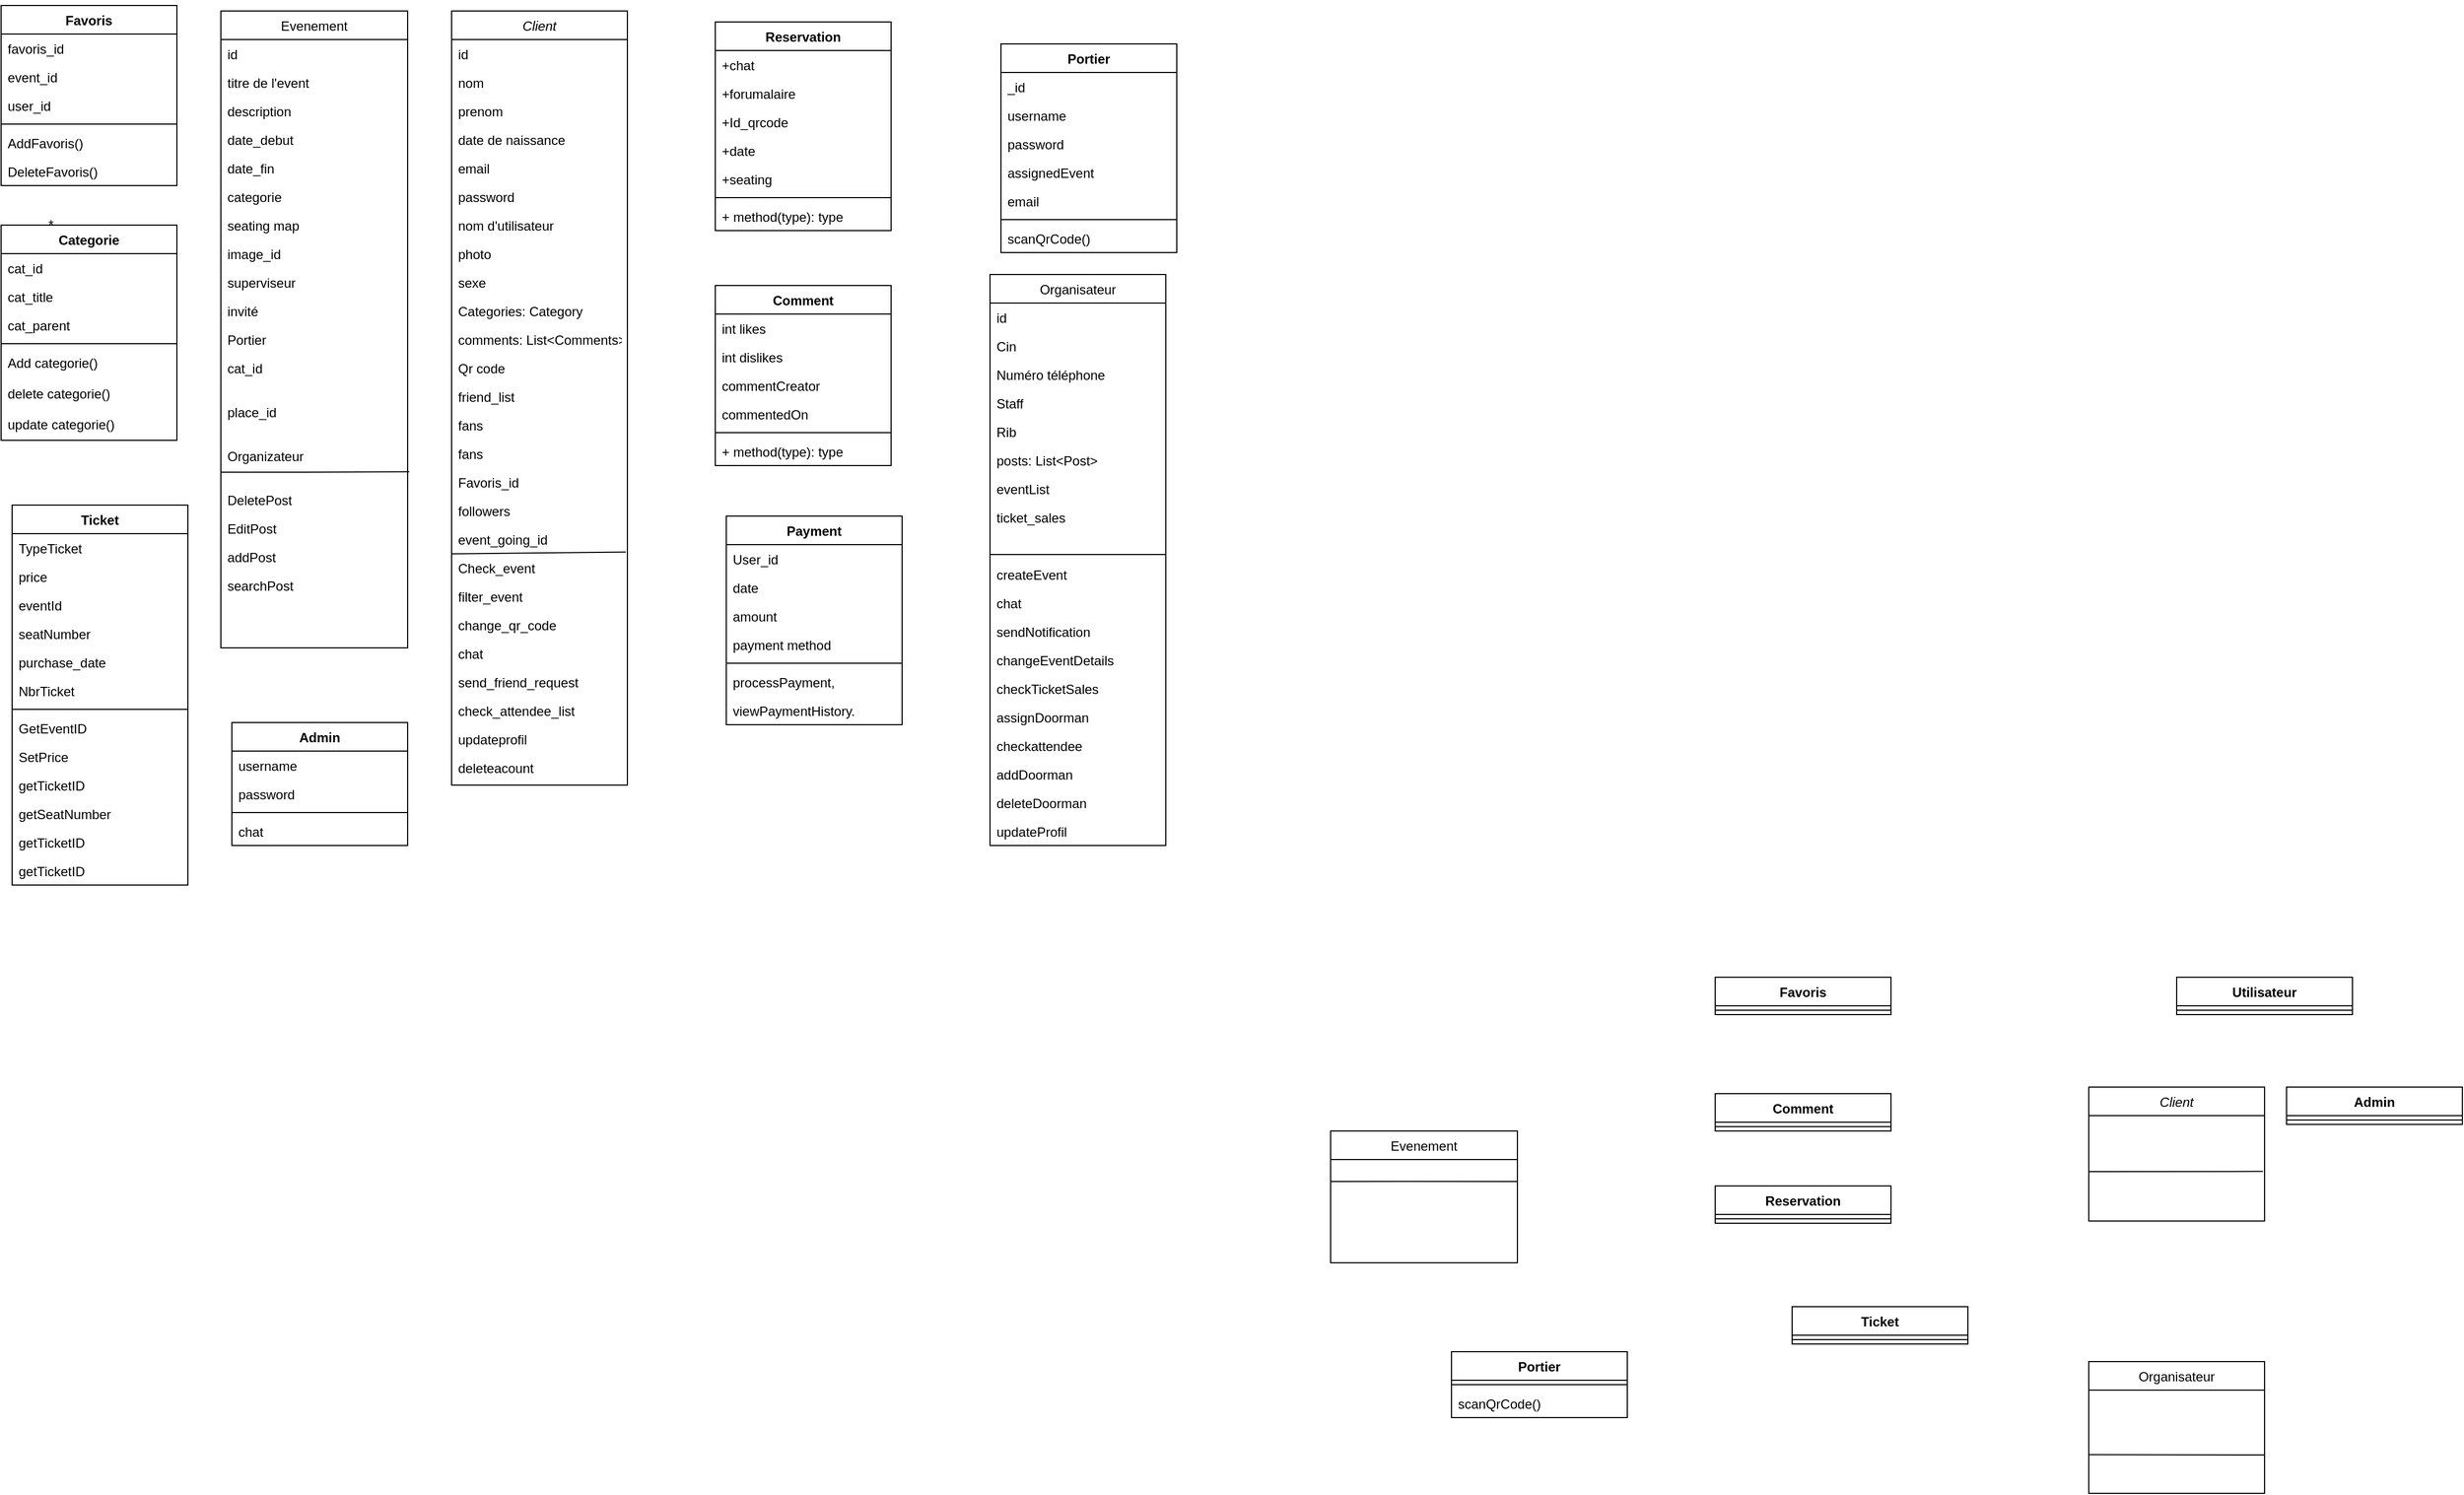 <mxfile version="20.8.16" type="github">
  <diagram id="C5RBs43oDa-KdzZeNtuy" name="Page-1">
    <mxGraphModel dx="1934" dy="409" grid="1" gridSize="10" guides="1" tooltips="1" connect="1" arrows="1" fold="1" page="1" pageScale="1" pageWidth="1169" pageHeight="827" math="0" shadow="0">
      <root>
        <mxCell id="WIyWlLk6GJQsqaUBKTNV-0" />
        <mxCell id="WIyWlLk6GJQsqaUBKTNV-1" parent="WIyWlLk6GJQsqaUBKTNV-0" />
        <mxCell id="lZmtQ1H5wP_6aCsop2Vp-0" value="*" style="text;html=1;align=center;verticalAlign=middle;resizable=0;points=[];autosize=1;strokeColor=none;fillColor=none;" vertex="1" parent="WIyWlLk6GJQsqaUBKTNV-1">
          <mxGeometry x="-1130" y="10" width="30" height="30" as="geometry" />
        </mxCell>
        <mxCell id="lZmtQ1H5wP_6aCsop2Vp-1" value="Favoris" style="swimlane;fontStyle=1;align=center;verticalAlign=top;childLayout=stackLayout;horizontal=1;startSize=26;horizontalStack=0;resizeParent=1;resizeParentMax=0;resizeLast=0;collapsible=1;marginBottom=0;" vertex="1" parent="WIyWlLk6GJQsqaUBKTNV-1">
          <mxGeometry x="-1140" y="15" width="160" height="164" as="geometry" />
        </mxCell>
        <mxCell id="lZmtQ1H5wP_6aCsop2Vp-2" value="favoris_id" style="text;strokeColor=none;fillColor=none;align=left;verticalAlign=top;spacingLeft=4;spacingRight=4;overflow=hidden;rotatable=0;points=[[0,0.5],[1,0.5]];portConstraint=eastwest;" vertex="1" parent="lZmtQ1H5wP_6aCsop2Vp-1">
          <mxGeometry y="26" width="160" height="26" as="geometry" />
        </mxCell>
        <mxCell id="lZmtQ1H5wP_6aCsop2Vp-3" value="event_id" style="text;strokeColor=none;fillColor=none;align=left;verticalAlign=top;spacingLeft=4;spacingRight=4;overflow=hidden;rotatable=0;points=[[0,0.5],[1,0.5]];portConstraint=eastwest;" vertex="1" parent="lZmtQ1H5wP_6aCsop2Vp-1">
          <mxGeometry y="52" width="160" height="26" as="geometry" />
        </mxCell>
        <mxCell id="lZmtQ1H5wP_6aCsop2Vp-4" value="user_id" style="text;strokeColor=none;fillColor=none;align=left;verticalAlign=top;spacingLeft=4;spacingRight=4;overflow=hidden;rotatable=0;points=[[0,0.5],[1,0.5]];portConstraint=eastwest;" vertex="1" parent="lZmtQ1H5wP_6aCsop2Vp-1">
          <mxGeometry y="78" width="160" height="26" as="geometry" />
        </mxCell>
        <mxCell id="lZmtQ1H5wP_6aCsop2Vp-5" value="" style="line;strokeWidth=1;fillColor=none;align=left;verticalAlign=middle;spacingTop=-1;spacingLeft=3;spacingRight=3;rotatable=0;labelPosition=right;points=[];portConstraint=eastwest;strokeColor=inherit;" vertex="1" parent="lZmtQ1H5wP_6aCsop2Vp-1">
          <mxGeometry y="104" width="160" height="8" as="geometry" />
        </mxCell>
        <mxCell id="lZmtQ1H5wP_6aCsop2Vp-6" value="AddFavoris()" style="text;strokeColor=none;fillColor=none;align=left;verticalAlign=top;spacingLeft=4;spacingRight=4;overflow=hidden;rotatable=0;points=[[0,0.5],[1,0.5]];portConstraint=eastwest;" vertex="1" parent="lZmtQ1H5wP_6aCsop2Vp-1">
          <mxGeometry y="112" width="160" height="26" as="geometry" />
        </mxCell>
        <mxCell id="lZmtQ1H5wP_6aCsop2Vp-7" value="DeleteFavoris()" style="text;strokeColor=none;fillColor=none;align=left;verticalAlign=top;spacingLeft=4;spacingRight=4;overflow=hidden;rotatable=0;points=[[0,0.5],[1,0.5]];portConstraint=eastwest;" vertex="1" parent="lZmtQ1H5wP_6aCsop2Vp-1">
          <mxGeometry y="138" width="160" height="26" as="geometry" />
        </mxCell>
        <mxCell id="lZmtQ1H5wP_6aCsop2Vp-8" value="*" style="text;html=1;align=center;verticalAlign=middle;resizable=0;points=[];autosize=1;strokeColor=none;fillColor=none;" vertex="1" parent="WIyWlLk6GJQsqaUBKTNV-1">
          <mxGeometry x="-1110" y="200" width="30" height="30" as="geometry" />
        </mxCell>
        <mxCell id="lZmtQ1H5wP_6aCsop2Vp-9" value="Categorie" style="swimlane;fontStyle=1;align=center;verticalAlign=top;childLayout=stackLayout;horizontal=1;startSize=26;horizontalStack=0;resizeParent=1;resizeParentMax=0;resizeLast=0;collapsible=1;marginBottom=0;" vertex="1" parent="WIyWlLk6GJQsqaUBKTNV-1">
          <mxGeometry x="-1140" y="215" width="160" height="196" as="geometry" />
        </mxCell>
        <mxCell id="lZmtQ1H5wP_6aCsop2Vp-10" value="cat_id" style="text;strokeColor=none;fillColor=none;align=left;verticalAlign=top;spacingLeft=4;spacingRight=4;overflow=hidden;rotatable=0;points=[[0,0.5],[1,0.5]];portConstraint=eastwest;" vertex="1" parent="lZmtQ1H5wP_6aCsop2Vp-9">
          <mxGeometry y="26" width="160" height="26" as="geometry" />
        </mxCell>
        <mxCell id="lZmtQ1H5wP_6aCsop2Vp-11" value="cat_title" style="text;strokeColor=none;fillColor=none;align=left;verticalAlign=top;spacingLeft=4;spacingRight=4;overflow=hidden;rotatable=0;points=[[0,0.5],[1,0.5]];portConstraint=eastwest;" vertex="1" parent="lZmtQ1H5wP_6aCsop2Vp-9">
          <mxGeometry y="52" width="160" height="26" as="geometry" />
        </mxCell>
        <mxCell id="lZmtQ1H5wP_6aCsop2Vp-12" value="cat_parent&#xa;" style="text;strokeColor=none;fillColor=none;align=left;verticalAlign=top;spacingLeft=4;spacingRight=4;overflow=hidden;rotatable=0;points=[[0,0.5],[1,0.5]];portConstraint=eastwest;" vertex="1" parent="lZmtQ1H5wP_6aCsop2Vp-9">
          <mxGeometry y="78" width="160" height="26" as="geometry" />
        </mxCell>
        <mxCell id="lZmtQ1H5wP_6aCsop2Vp-13" value="" style="line;strokeWidth=1;fillColor=none;align=left;verticalAlign=middle;spacingTop=-1;spacingLeft=3;spacingRight=3;rotatable=0;labelPosition=right;points=[];portConstraint=eastwest;strokeColor=inherit;" vertex="1" parent="lZmtQ1H5wP_6aCsop2Vp-9">
          <mxGeometry y="104" width="160" height="8" as="geometry" />
        </mxCell>
        <mxCell id="lZmtQ1H5wP_6aCsop2Vp-14" value="Add categorie()" style="text;strokeColor=none;fillColor=none;align=left;verticalAlign=top;spacingLeft=4;spacingRight=4;overflow=hidden;rotatable=0;points=[[0,0.5],[1,0.5]];portConstraint=eastwest;" vertex="1" parent="lZmtQ1H5wP_6aCsop2Vp-9">
          <mxGeometry y="112" width="160" height="28" as="geometry" />
        </mxCell>
        <mxCell id="lZmtQ1H5wP_6aCsop2Vp-15" value="delete categorie()" style="text;strokeColor=none;fillColor=none;align=left;verticalAlign=top;spacingLeft=4;spacingRight=4;overflow=hidden;rotatable=0;points=[[0,0.5],[1,0.5]];portConstraint=eastwest;" vertex="1" parent="lZmtQ1H5wP_6aCsop2Vp-9">
          <mxGeometry y="140" width="160" height="28" as="geometry" />
        </mxCell>
        <mxCell id="lZmtQ1H5wP_6aCsop2Vp-16" value="update categorie()" style="text;strokeColor=none;fillColor=none;align=left;verticalAlign=top;spacingLeft=4;spacingRight=4;overflow=hidden;rotatable=0;points=[[0,0.5],[1,0.5]];portConstraint=eastwest;" vertex="1" parent="lZmtQ1H5wP_6aCsop2Vp-9">
          <mxGeometry y="168" width="160" height="28" as="geometry" />
        </mxCell>
        <mxCell id="lZmtQ1H5wP_6aCsop2Vp-17" value="Evenement" style="swimlane;fontStyle=0;align=center;verticalAlign=top;childLayout=stackLayout;horizontal=1;startSize=26;horizontalStack=0;resizeParent=1;resizeLast=0;collapsible=1;marginBottom=0;rounded=0;shadow=0;strokeWidth=1;" vertex="1" parent="WIyWlLk6GJQsqaUBKTNV-1">
          <mxGeometry x="-940" y="20" width="170" height="580" as="geometry">
            <mxRectangle x="550" y="140" width="160" height="26" as="alternateBounds" />
          </mxGeometry>
        </mxCell>
        <mxCell id="lZmtQ1H5wP_6aCsop2Vp-18" value="id" style="text;align=left;verticalAlign=top;spacingLeft=4;spacingRight=4;overflow=hidden;rotatable=0;points=[[0,0.5],[1,0.5]];portConstraint=eastwest;" vertex="1" parent="lZmtQ1H5wP_6aCsop2Vp-17">
          <mxGeometry y="26" width="170" height="26" as="geometry" />
        </mxCell>
        <mxCell id="lZmtQ1H5wP_6aCsop2Vp-19" value="titre de l&#39;event" style="text;align=left;verticalAlign=top;spacingLeft=4;spacingRight=4;overflow=hidden;rotatable=0;points=[[0,0.5],[1,0.5]];portConstraint=eastwest;rounded=0;shadow=0;html=0;" vertex="1" parent="lZmtQ1H5wP_6aCsop2Vp-17">
          <mxGeometry y="52" width="170" height="26" as="geometry" />
        </mxCell>
        <mxCell id="lZmtQ1H5wP_6aCsop2Vp-20" value="description" style="text;align=left;verticalAlign=top;spacingLeft=4;spacingRight=4;overflow=hidden;rotatable=0;points=[[0,0.5],[1,0.5]];portConstraint=eastwest;rounded=0;shadow=0;html=0;" vertex="1" parent="lZmtQ1H5wP_6aCsop2Vp-17">
          <mxGeometry y="78" width="170" height="26" as="geometry" />
        </mxCell>
        <mxCell id="lZmtQ1H5wP_6aCsop2Vp-21" value="date_debut" style="text;align=left;verticalAlign=top;spacingLeft=4;spacingRight=4;overflow=hidden;rotatable=0;points=[[0,0.5],[1,0.5]];portConstraint=eastwest;rounded=0;shadow=0;html=0;" vertex="1" parent="lZmtQ1H5wP_6aCsop2Vp-17">
          <mxGeometry y="104" width="170" height="26" as="geometry" />
        </mxCell>
        <mxCell id="lZmtQ1H5wP_6aCsop2Vp-22" value="date_fin" style="text;align=left;verticalAlign=top;spacingLeft=4;spacingRight=4;overflow=hidden;rotatable=0;points=[[0,0.5],[1,0.5]];portConstraint=eastwest;rounded=0;shadow=0;html=0;" vertex="1" parent="lZmtQ1H5wP_6aCsop2Vp-17">
          <mxGeometry y="130" width="170" height="26" as="geometry" />
        </mxCell>
        <mxCell id="lZmtQ1H5wP_6aCsop2Vp-23" value="categorie" style="text;align=left;verticalAlign=top;spacingLeft=4;spacingRight=4;overflow=hidden;rotatable=0;points=[[0,0.5],[1,0.5]];portConstraint=eastwest;" vertex="1" parent="lZmtQ1H5wP_6aCsop2Vp-17">
          <mxGeometry y="156" width="170" height="26" as="geometry" />
        </mxCell>
        <mxCell id="lZmtQ1H5wP_6aCsop2Vp-24" value="seating map" style="text;align=left;verticalAlign=top;spacingLeft=4;spacingRight=4;overflow=hidden;rotatable=0;points=[[0,0.5],[1,0.5]];portConstraint=eastwest;" vertex="1" parent="lZmtQ1H5wP_6aCsop2Vp-17">
          <mxGeometry y="182" width="170" height="26" as="geometry" />
        </mxCell>
        <mxCell id="lZmtQ1H5wP_6aCsop2Vp-25" value="image_id&#xa;" style="text;align=left;verticalAlign=top;spacingLeft=4;spacingRight=4;overflow=hidden;rotatable=0;points=[[0,0.5],[1,0.5]];portConstraint=eastwest;" vertex="1" parent="lZmtQ1H5wP_6aCsop2Vp-17">
          <mxGeometry y="208" width="170" height="26" as="geometry" />
        </mxCell>
        <mxCell id="lZmtQ1H5wP_6aCsop2Vp-26" value="superviseur" style="text;align=left;verticalAlign=top;spacingLeft=4;spacingRight=4;overflow=hidden;rotatable=0;points=[[0,0.5],[1,0.5]];portConstraint=eastwest;" vertex="1" parent="lZmtQ1H5wP_6aCsop2Vp-17">
          <mxGeometry y="234" width="170" height="26" as="geometry" />
        </mxCell>
        <mxCell id="lZmtQ1H5wP_6aCsop2Vp-27" value="invité" style="text;align=left;verticalAlign=top;spacingLeft=4;spacingRight=4;overflow=hidden;rotatable=0;points=[[0,0.5],[1,0.5]];portConstraint=eastwest;" vertex="1" parent="lZmtQ1H5wP_6aCsop2Vp-17">
          <mxGeometry y="260" width="170" height="26" as="geometry" />
        </mxCell>
        <mxCell id="lZmtQ1H5wP_6aCsop2Vp-28" value="Portier" style="text;align=left;verticalAlign=top;spacingLeft=4;spacingRight=4;overflow=hidden;rotatable=0;points=[[0,0.5],[1,0.5]];portConstraint=eastwest;" vertex="1" parent="lZmtQ1H5wP_6aCsop2Vp-17">
          <mxGeometry y="286" width="170" height="26" as="geometry" />
        </mxCell>
        <mxCell id="lZmtQ1H5wP_6aCsop2Vp-29" value="cat_id" style="text;align=left;verticalAlign=top;spacingLeft=4;spacingRight=4;overflow=hidden;rotatable=0;points=[[0,0.5],[1,0.5]];portConstraint=eastwest;" vertex="1" parent="lZmtQ1H5wP_6aCsop2Vp-17">
          <mxGeometry y="312" width="170" height="40" as="geometry" />
        </mxCell>
        <mxCell id="lZmtQ1H5wP_6aCsop2Vp-30" value="place_id" style="text;align=left;verticalAlign=top;spacingLeft=4;spacingRight=4;overflow=hidden;rotatable=0;points=[[0,0.5],[1,0.5]];portConstraint=eastwest;" vertex="1" parent="lZmtQ1H5wP_6aCsop2Vp-17">
          <mxGeometry y="352" width="170" height="40" as="geometry" />
        </mxCell>
        <mxCell id="lZmtQ1H5wP_6aCsop2Vp-31" value="Organizateur" style="text;align=left;verticalAlign=top;spacingLeft=4;spacingRight=4;overflow=hidden;rotatable=0;points=[[0,0.5],[1,0.5]];portConstraint=eastwest;" vertex="1" parent="lZmtQ1H5wP_6aCsop2Vp-17">
          <mxGeometry y="392" width="170" height="40" as="geometry" />
        </mxCell>
        <mxCell id="lZmtQ1H5wP_6aCsop2Vp-32" value="" style="endArrow=none;html=1;rounded=0;entryX=1.009;entryY=0.692;entryDx=0;entryDy=0;entryPerimeter=0;" edge="1" parent="lZmtQ1H5wP_6aCsop2Vp-17" target="lZmtQ1H5wP_6aCsop2Vp-31">
          <mxGeometry width="50" height="50" relative="1" as="geometry">
            <mxPoint y="420" as="sourcePoint" />
            <mxPoint x="160" y="420" as="targetPoint" />
            <Array as="points">
              <mxPoint x="75" y="420" />
            </Array>
          </mxGeometry>
        </mxCell>
        <mxCell id="lZmtQ1H5wP_6aCsop2Vp-33" value="DeletePost" style="text;strokeColor=none;fillColor=none;align=left;verticalAlign=top;spacingLeft=4;spacingRight=4;overflow=hidden;rotatable=0;points=[[0,0.5],[1,0.5]];portConstraint=eastwest;" vertex="1" parent="lZmtQ1H5wP_6aCsop2Vp-17">
          <mxGeometry y="432" width="170" height="26" as="geometry" />
        </mxCell>
        <mxCell id="lZmtQ1H5wP_6aCsop2Vp-34" value="EditPost" style="text;strokeColor=none;fillColor=none;align=left;verticalAlign=top;spacingLeft=4;spacingRight=4;overflow=hidden;rotatable=0;points=[[0,0.5],[1,0.5]];portConstraint=eastwest;" vertex="1" parent="lZmtQ1H5wP_6aCsop2Vp-17">
          <mxGeometry y="458" width="170" height="26" as="geometry" />
        </mxCell>
        <mxCell id="lZmtQ1H5wP_6aCsop2Vp-35" value="addPost" style="text;strokeColor=none;fillColor=none;align=left;verticalAlign=top;spacingLeft=4;spacingRight=4;overflow=hidden;rotatable=0;points=[[0,0.5],[1,0.5]];portConstraint=eastwest;" vertex="1" parent="lZmtQ1H5wP_6aCsop2Vp-17">
          <mxGeometry y="484" width="170" height="26" as="geometry" />
        </mxCell>
        <mxCell id="lZmtQ1H5wP_6aCsop2Vp-36" value="searchPost" style="text;strokeColor=none;fillColor=none;align=left;verticalAlign=top;spacingLeft=4;spacingRight=4;overflow=hidden;rotatable=0;points=[[0,0.5],[1,0.5]];portConstraint=eastwest;" vertex="1" parent="lZmtQ1H5wP_6aCsop2Vp-17">
          <mxGeometry y="510" width="170" height="26" as="geometry" />
        </mxCell>
        <mxCell id="lZmtQ1H5wP_6aCsop2Vp-57" value="Ticket" style="swimlane;fontStyle=1;align=center;verticalAlign=top;childLayout=stackLayout;horizontal=1;startSize=26;horizontalStack=0;resizeParent=1;resizeParentMax=0;resizeLast=0;collapsible=1;marginBottom=0;" vertex="1" parent="WIyWlLk6GJQsqaUBKTNV-1">
          <mxGeometry x="-1130" y="470" width="160" height="346" as="geometry" />
        </mxCell>
        <mxCell id="lZmtQ1H5wP_6aCsop2Vp-58" value="TypeTicket&#xa;" style="text;strokeColor=none;fillColor=none;align=left;verticalAlign=top;spacingLeft=4;spacingRight=4;overflow=hidden;rotatable=0;points=[[0,0.5],[1,0.5]];portConstraint=eastwest;" vertex="1" parent="lZmtQ1H5wP_6aCsop2Vp-57">
          <mxGeometry y="26" width="160" height="26" as="geometry" />
        </mxCell>
        <mxCell id="lZmtQ1H5wP_6aCsop2Vp-59" value="price" style="text;strokeColor=none;fillColor=none;align=left;verticalAlign=top;spacingLeft=4;spacingRight=4;overflow=hidden;rotatable=0;points=[[0,0.5],[1,0.5]];portConstraint=eastwest;" vertex="1" parent="lZmtQ1H5wP_6aCsop2Vp-57">
          <mxGeometry y="52" width="160" height="26" as="geometry" />
        </mxCell>
        <mxCell id="lZmtQ1H5wP_6aCsop2Vp-60" value="eventId" style="text;strokeColor=none;fillColor=none;align=left;verticalAlign=top;spacingLeft=4;spacingRight=4;overflow=hidden;rotatable=0;points=[[0,0.5],[1,0.5]];portConstraint=eastwest;" vertex="1" parent="lZmtQ1H5wP_6aCsop2Vp-57">
          <mxGeometry y="78" width="160" height="26" as="geometry" />
        </mxCell>
        <mxCell id="lZmtQ1H5wP_6aCsop2Vp-61" value="seatNumber" style="text;strokeColor=none;fillColor=none;align=left;verticalAlign=top;spacingLeft=4;spacingRight=4;overflow=hidden;rotatable=0;points=[[0,0.5],[1,0.5]];portConstraint=eastwest;" vertex="1" parent="lZmtQ1H5wP_6aCsop2Vp-57">
          <mxGeometry y="104" width="160" height="26" as="geometry" />
        </mxCell>
        <mxCell id="lZmtQ1H5wP_6aCsop2Vp-62" value="purchase_date" style="text;strokeColor=none;fillColor=none;align=left;verticalAlign=top;spacingLeft=4;spacingRight=4;overflow=hidden;rotatable=0;points=[[0,0.5],[1,0.5]];portConstraint=eastwest;" vertex="1" parent="lZmtQ1H5wP_6aCsop2Vp-57">
          <mxGeometry y="130" width="160" height="26" as="geometry" />
        </mxCell>
        <mxCell id="lZmtQ1H5wP_6aCsop2Vp-63" value="NbrTicket" style="text;strokeColor=none;fillColor=none;align=left;verticalAlign=top;spacingLeft=4;spacingRight=4;overflow=hidden;rotatable=0;points=[[0,0.5],[1,0.5]];portConstraint=eastwest;" vertex="1" parent="lZmtQ1H5wP_6aCsop2Vp-57">
          <mxGeometry y="156" width="160" height="26" as="geometry" />
        </mxCell>
        <mxCell id="lZmtQ1H5wP_6aCsop2Vp-64" value="" style="line;strokeWidth=1;fillColor=none;align=left;verticalAlign=middle;spacingTop=-1;spacingLeft=3;spacingRight=3;rotatable=0;labelPosition=right;points=[];portConstraint=eastwest;strokeColor=inherit;" vertex="1" parent="lZmtQ1H5wP_6aCsop2Vp-57">
          <mxGeometry y="182" width="160" height="8" as="geometry" />
        </mxCell>
        <mxCell id="lZmtQ1H5wP_6aCsop2Vp-65" value="GetEventID" style="text;strokeColor=none;fillColor=none;align=left;verticalAlign=top;spacingLeft=4;spacingRight=4;overflow=hidden;rotatable=0;points=[[0,0.5],[1,0.5]];portConstraint=eastwest;" vertex="1" parent="lZmtQ1H5wP_6aCsop2Vp-57">
          <mxGeometry y="190" width="160" height="26" as="geometry" />
        </mxCell>
        <mxCell id="lZmtQ1H5wP_6aCsop2Vp-66" value="SetPrice" style="text;strokeColor=none;fillColor=none;align=left;verticalAlign=top;spacingLeft=4;spacingRight=4;overflow=hidden;rotatable=0;points=[[0,0.5],[1,0.5]];portConstraint=eastwest;" vertex="1" parent="lZmtQ1H5wP_6aCsop2Vp-57">
          <mxGeometry y="216" width="160" height="26" as="geometry" />
        </mxCell>
        <mxCell id="lZmtQ1H5wP_6aCsop2Vp-67" value="getTicketID" style="text;strokeColor=none;fillColor=none;align=left;verticalAlign=top;spacingLeft=4;spacingRight=4;overflow=hidden;rotatable=0;points=[[0,0.5],[1,0.5]];portConstraint=eastwest;" vertex="1" parent="lZmtQ1H5wP_6aCsop2Vp-57">
          <mxGeometry y="242" width="160" height="26" as="geometry" />
        </mxCell>
        <mxCell id="lZmtQ1H5wP_6aCsop2Vp-68" value="getSeatNumber" style="text;strokeColor=none;fillColor=none;align=left;verticalAlign=top;spacingLeft=4;spacingRight=4;overflow=hidden;rotatable=0;points=[[0,0.5],[1,0.5]];portConstraint=eastwest;" vertex="1" parent="lZmtQ1H5wP_6aCsop2Vp-57">
          <mxGeometry y="268" width="160" height="26" as="geometry" />
        </mxCell>
        <mxCell id="lZmtQ1H5wP_6aCsop2Vp-69" value="getTicketID" style="text;strokeColor=none;fillColor=none;align=left;verticalAlign=top;spacingLeft=4;spacingRight=4;overflow=hidden;rotatable=0;points=[[0,0.5],[1,0.5]];portConstraint=eastwest;" vertex="1" parent="lZmtQ1H5wP_6aCsop2Vp-57">
          <mxGeometry y="294" width="160" height="26" as="geometry" />
        </mxCell>
        <mxCell id="lZmtQ1H5wP_6aCsop2Vp-70" value="getTicketID" style="text;strokeColor=none;fillColor=none;align=left;verticalAlign=top;spacingLeft=4;spacingRight=4;overflow=hidden;rotatable=0;points=[[0,0.5],[1,0.5]];portConstraint=eastwest;" vertex="1" parent="lZmtQ1H5wP_6aCsop2Vp-57">
          <mxGeometry y="320" width="160" height="26" as="geometry" />
        </mxCell>
        <mxCell id="lZmtQ1H5wP_6aCsop2Vp-71" value="Client" style="swimlane;fontStyle=2;align=center;verticalAlign=top;childLayout=stackLayout;horizontal=1;startSize=26;horizontalStack=0;resizeParent=1;resizeLast=0;collapsible=1;marginBottom=0;rounded=0;shadow=0;strokeWidth=1;" vertex="1" parent="WIyWlLk6GJQsqaUBKTNV-1">
          <mxGeometry x="-730" y="20" width="160" height="705" as="geometry">
            <mxRectangle x="230" y="140" width="160" height="26" as="alternateBounds" />
          </mxGeometry>
        </mxCell>
        <mxCell id="lZmtQ1H5wP_6aCsop2Vp-72" value="id" style="text;align=left;verticalAlign=top;spacingLeft=4;spacingRight=4;overflow=hidden;rotatable=0;points=[[0,0.5],[1,0.5]];portConstraint=eastwest;" vertex="1" parent="lZmtQ1H5wP_6aCsop2Vp-71">
          <mxGeometry y="26" width="160" height="26" as="geometry" />
        </mxCell>
        <mxCell id="lZmtQ1H5wP_6aCsop2Vp-73" value="nom" style="text;align=left;verticalAlign=top;spacingLeft=4;spacingRight=4;overflow=hidden;rotatable=0;points=[[0,0.5],[1,0.5]];portConstraint=eastwest;rounded=0;shadow=0;html=0;" vertex="1" parent="lZmtQ1H5wP_6aCsop2Vp-71">
          <mxGeometry y="52" width="160" height="26" as="geometry" />
        </mxCell>
        <mxCell id="lZmtQ1H5wP_6aCsop2Vp-74" value="prenom" style="text;align=left;verticalAlign=top;spacingLeft=4;spacingRight=4;overflow=hidden;rotatable=0;points=[[0,0.5],[1,0.5]];portConstraint=eastwest;rounded=0;shadow=0;html=0;" vertex="1" parent="lZmtQ1H5wP_6aCsop2Vp-71">
          <mxGeometry y="78" width="160" height="26" as="geometry" />
        </mxCell>
        <mxCell id="lZmtQ1H5wP_6aCsop2Vp-75" value="date de naissance" style="text;align=left;verticalAlign=top;spacingLeft=4;spacingRight=4;overflow=hidden;rotatable=0;points=[[0,0.5],[1,0.5]];portConstraint=eastwest;" vertex="1" parent="lZmtQ1H5wP_6aCsop2Vp-71">
          <mxGeometry y="104" width="160" height="26" as="geometry" />
        </mxCell>
        <mxCell id="lZmtQ1H5wP_6aCsop2Vp-76" value="email" style="text;align=left;verticalAlign=top;spacingLeft=4;spacingRight=4;overflow=hidden;rotatable=0;points=[[0,0.5],[1,0.5]];portConstraint=eastwest;" vertex="1" parent="lZmtQ1H5wP_6aCsop2Vp-71">
          <mxGeometry y="130" width="160" height="26" as="geometry" />
        </mxCell>
        <mxCell id="lZmtQ1H5wP_6aCsop2Vp-77" value="" style="endArrow=none;html=1;rounded=0;exitX=0.001;exitY=0.014;exitDx=0;exitDy=0;exitPerimeter=0;entryX=0.991;entryY=-0.046;entryDx=0;entryDy=0;entryPerimeter=0;" edge="1" parent="lZmtQ1H5wP_6aCsop2Vp-71" source="lZmtQ1H5wP_6aCsop2Vp-91" target="lZmtQ1H5wP_6aCsop2Vp-91">
          <mxGeometry width="50" height="50" relative="1" as="geometry">
            <mxPoint y="390" as="sourcePoint" />
            <mxPoint x="160" y="450" as="targetPoint" />
            <Array as="points" />
          </mxGeometry>
        </mxCell>
        <mxCell id="lZmtQ1H5wP_6aCsop2Vp-78" value="password" style="text;align=left;verticalAlign=top;spacingLeft=4;spacingRight=4;overflow=hidden;rotatable=0;points=[[0,0.5],[1,0.5]];portConstraint=eastwest;" vertex="1" parent="lZmtQ1H5wP_6aCsop2Vp-71">
          <mxGeometry y="156" width="160" height="26" as="geometry" />
        </mxCell>
        <mxCell id="lZmtQ1H5wP_6aCsop2Vp-79" value="nom d&#39;utilisateur" style="text;align=left;verticalAlign=top;spacingLeft=4;spacingRight=4;overflow=hidden;rotatable=0;points=[[0,0.5],[1,0.5]];portConstraint=eastwest;" vertex="1" parent="lZmtQ1H5wP_6aCsop2Vp-71">
          <mxGeometry y="182" width="160" height="26" as="geometry" />
        </mxCell>
        <mxCell id="lZmtQ1H5wP_6aCsop2Vp-80" value="photo" style="text;align=left;verticalAlign=top;spacingLeft=4;spacingRight=4;overflow=hidden;rotatable=0;points=[[0,0.5],[1,0.5]];portConstraint=eastwest;" vertex="1" parent="lZmtQ1H5wP_6aCsop2Vp-71">
          <mxGeometry y="208" width="160" height="26" as="geometry" />
        </mxCell>
        <mxCell id="lZmtQ1H5wP_6aCsop2Vp-81" value="sexe" style="text;align=left;verticalAlign=top;spacingLeft=4;spacingRight=4;overflow=hidden;rotatable=0;points=[[0,0.5],[1,0.5]];portConstraint=eastwest;" vertex="1" parent="lZmtQ1H5wP_6aCsop2Vp-71">
          <mxGeometry y="234" width="160" height="26" as="geometry" />
        </mxCell>
        <mxCell id="lZmtQ1H5wP_6aCsop2Vp-82" value="Categories: Category" style="text;align=left;verticalAlign=top;spacingLeft=4;spacingRight=4;overflow=hidden;rotatable=0;points=[[0,0.5],[1,0.5]];portConstraint=eastwest;" vertex="1" parent="lZmtQ1H5wP_6aCsop2Vp-71">
          <mxGeometry y="260" width="160" height="26" as="geometry" />
        </mxCell>
        <mxCell id="lZmtQ1H5wP_6aCsop2Vp-83" value="comments: List&lt;Comments&gt;" style="text;align=left;verticalAlign=top;spacingLeft=4;spacingRight=4;overflow=hidden;rotatable=0;points=[[0,0.5],[1,0.5]];portConstraint=eastwest;" vertex="1" parent="lZmtQ1H5wP_6aCsop2Vp-71">
          <mxGeometry y="286" width="160" height="26" as="geometry" />
        </mxCell>
        <mxCell id="lZmtQ1H5wP_6aCsop2Vp-84" value="Qr code" style="text;align=left;verticalAlign=top;spacingLeft=4;spacingRight=4;overflow=hidden;rotatable=0;points=[[0,0.5],[1,0.5]];portConstraint=eastwest;" vertex="1" parent="lZmtQ1H5wP_6aCsop2Vp-71">
          <mxGeometry y="312" width="160" height="26" as="geometry" />
        </mxCell>
        <mxCell id="lZmtQ1H5wP_6aCsop2Vp-85" value="friend_list" style="text;align=left;verticalAlign=top;spacingLeft=4;spacingRight=4;overflow=hidden;rotatable=0;points=[[0,0.5],[1,0.5]];portConstraint=eastwest;" vertex="1" parent="lZmtQ1H5wP_6aCsop2Vp-71">
          <mxGeometry y="338" width="160" height="26" as="geometry" />
        </mxCell>
        <mxCell id="lZmtQ1H5wP_6aCsop2Vp-86" value="fans" style="text;align=left;verticalAlign=top;spacingLeft=4;spacingRight=4;overflow=hidden;rotatable=0;points=[[0,0.5],[1,0.5]];portConstraint=eastwest;" vertex="1" parent="lZmtQ1H5wP_6aCsop2Vp-71">
          <mxGeometry y="364" width="160" height="26" as="geometry" />
        </mxCell>
        <mxCell id="lZmtQ1H5wP_6aCsop2Vp-87" value="fans" style="text;align=left;verticalAlign=top;spacingLeft=4;spacingRight=4;overflow=hidden;rotatable=0;points=[[0,0.5],[1,0.5]];portConstraint=eastwest;" vertex="1" parent="lZmtQ1H5wP_6aCsop2Vp-71">
          <mxGeometry y="390" width="160" height="26" as="geometry" />
        </mxCell>
        <mxCell id="lZmtQ1H5wP_6aCsop2Vp-88" value="Favoris_id" style="text;align=left;verticalAlign=top;spacingLeft=4;spacingRight=4;overflow=hidden;rotatable=0;points=[[0,0.5],[1,0.5]];portConstraint=eastwest;" vertex="1" parent="lZmtQ1H5wP_6aCsop2Vp-71">
          <mxGeometry y="416" width="160" height="26" as="geometry" />
        </mxCell>
        <mxCell id="lZmtQ1H5wP_6aCsop2Vp-89" value="followers" style="text;align=left;verticalAlign=top;spacingLeft=4;spacingRight=4;overflow=hidden;rotatable=0;points=[[0,0.5],[1,0.5]];portConstraint=eastwest;" vertex="1" parent="lZmtQ1H5wP_6aCsop2Vp-71">
          <mxGeometry y="442" width="160" height="26" as="geometry" />
        </mxCell>
        <mxCell id="lZmtQ1H5wP_6aCsop2Vp-90" value="event_going_id" style="text;align=left;verticalAlign=top;spacingLeft=4;spacingRight=4;overflow=hidden;rotatable=0;points=[[0,0.5],[1,0.5]];portConstraint=eastwest;" vertex="1" parent="lZmtQ1H5wP_6aCsop2Vp-71">
          <mxGeometry y="468" width="160" height="26" as="geometry" />
        </mxCell>
        <mxCell id="lZmtQ1H5wP_6aCsop2Vp-91" value="Check_event" style="text;align=left;verticalAlign=top;spacingLeft=4;spacingRight=4;overflow=hidden;rotatable=0;points=[[0,0.5],[1,0.5]];portConstraint=eastwest;" vertex="1" parent="lZmtQ1H5wP_6aCsop2Vp-71">
          <mxGeometry y="494" width="160" height="26" as="geometry" />
        </mxCell>
        <mxCell id="lZmtQ1H5wP_6aCsop2Vp-92" value="filter_event" style="text;align=left;verticalAlign=top;spacingLeft=4;spacingRight=4;overflow=hidden;rotatable=0;points=[[0,0.5],[1,0.5]];portConstraint=eastwest;" vertex="1" parent="lZmtQ1H5wP_6aCsop2Vp-71">
          <mxGeometry y="520" width="160" height="26" as="geometry" />
        </mxCell>
        <mxCell id="lZmtQ1H5wP_6aCsop2Vp-93" value="change_qr_code" style="text;align=left;verticalAlign=top;spacingLeft=4;spacingRight=4;overflow=hidden;rotatable=0;points=[[0,0.5],[1,0.5]];portConstraint=eastwest;" vertex="1" parent="lZmtQ1H5wP_6aCsop2Vp-71">
          <mxGeometry y="546" width="160" height="26" as="geometry" />
        </mxCell>
        <mxCell id="lZmtQ1H5wP_6aCsop2Vp-94" value="chat" style="text;align=left;verticalAlign=top;spacingLeft=4;spacingRight=4;overflow=hidden;rotatable=0;points=[[0,0.5],[1,0.5]];portConstraint=eastwest;" vertex="1" parent="lZmtQ1H5wP_6aCsop2Vp-71">
          <mxGeometry y="572" width="160" height="26" as="geometry" />
        </mxCell>
        <mxCell id="lZmtQ1H5wP_6aCsop2Vp-95" value="send_friend_request" style="text;align=left;verticalAlign=top;spacingLeft=4;spacingRight=4;overflow=hidden;rotatable=0;points=[[0,0.5],[1,0.5]];portConstraint=eastwest;" vertex="1" parent="lZmtQ1H5wP_6aCsop2Vp-71">
          <mxGeometry y="598" width="160" height="26" as="geometry" />
        </mxCell>
        <mxCell id="lZmtQ1H5wP_6aCsop2Vp-96" value="check_attendee_list" style="text;align=left;verticalAlign=top;spacingLeft=4;spacingRight=4;overflow=hidden;rotatable=0;points=[[0,0.5],[1,0.5]];portConstraint=eastwest;" vertex="1" parent="lZmtQ1H5wP_6aCsop2Vp-71">
          <mxGeometry y="624" width="160" height="26" as="geometry" />
        </mxCell>
        <mxCell id="lZmtQ1H5wP_6aCsop2Vp-97" value="updateprofil" style="text;align=left;verticalAlign=top;spacingLeft=4;spacingRight=4;overflow=hidden;rotatable=0;points=[[0,0.5],[1,0.5]];portConstraint=eastwest;" vertex="1" parent="lZmtQ1H5wP_6aCsop2Vp-71">
          <mxGeometry y="650" width="160" height="26" as="geometry" />
        </mxCell>
        <mxCell id="lZmtQ1H5wP_6aCsop2Vp-98" value="deleteacount" style="text;align=left;verticalAlign=top;spacingLeft=4;spacingRight=4;overflow=hidden;rotatable=0;points=[[0,0.5],[1,0.5]];portConstraint=eastwest;" vertex="1" parent="lZmtQ1H5wP_6aCsop2Vp-71">
          <mxGeometry y="676" width="160" height="26" as="geometry" />
        </mxCell>
        <mxCell id="lZmtQ1H5wP_6aCsop2Vp-99" value="Reservation" style="swimlane;fontStyle=1;align=center;verticalAlign=top;childLayout=stackLayout;horizontal=1;startSize=26;horizontalStack=0;resizeParent=1;resizeParentMax=0;resizeLast=0;collapsible=1;marginBottom=0;html=0;" vertex="1" parent="WIyWlLk6GJQsqaUBKTNV-1">
          <mxGeometry x="-490" y="30" width="160" height="190" as="geometry" />
        </mxCell>
        <mxCell id="lZmtQ1H5wP_6aCsop2Vp-100" value="+chat&#xa;" style="text;strokeColor=none;fillColor=none;align=left;verticalAlign=top;spacingLeft=4;spacingRight=4;overflow=hidden;rotatable=0;points=[[0,0.5],[1,0.5]];portConstraint=eastwest;" vertex="1" parent="lZmtQ1H5wP_6aCsop2Vp-99">
          <mxGeometry y="26" width="160" height="26" as="geometry" />
        </mxCell>
        <mxCell id="lZmtQ1H5wP_6aCsop2Vp-101" value="+forumalaire" style="text;strokeColor=none;fillColor=none;align=left;verticalAlign=top;spacingLeft=4;spacingRight=4;overflow=hidden;rotatable=0;points=[[0,0.5],[1,0.5]];portConstraint=eastwest;" vertex="1" parent="lZmtQ1H5wP_6aCsop2Vp-99">
          <mxGeometry y="52" width="160" height="26" as="geometry" />
        </mxCell>
        <mxCell id="lZmtQ1H5wP_6aCsop2Vp-102" value="+Id_qrcode" style="text;strokeColor=none;fillColor=none;align=left;verticalAlign=top;spacingLeft=4;spacingRight=4;overflow=hidden;rotatable=0;points=[[0,0.5],[1,0.5]];portConstraint=eastwest;" vertex="1" parent="lZmtQ1H5wP_6aCsop2Vp-99">
          <mxGeometry y="78" width="160" height="26" as="geometry" />
        </mxCell>
        <mxCell id="lZmtQ1H5wP_6aCsop2Vp-103" value="+date" style="text;strokeColor=none;fillColor=none;align=left;verticalAlign=top;spacingLeft=4;spacingRight=4;overflow=hidden;rotatable=0;points=[[0,0.5],[1,0.5]];portConstraint=eastwest;" vertex="1" parent="lZmtQ1H5wP_6aCsop2Vp-99">
          <mxGeometry y="104" width="160" height="26" as="geometry" />
        </mxCell>
        <mxCell id="lZmtQ1H5wP_6aCsop2Vp-104" value="+seating" style="text;strokeColor=none;fillColor=none;align=left;verticalAlign=top;spacingLeft=4;spacingRight=4;overflow=hidden;rotatable=0;points=[[0,0.5],[1,0.5]];portConstraint=eastwest;" vertex="1" parent="lZmtQ1H5wP_6aCsop2Vp-99">
          <mxGeometry y="130" width="160" height="26" as="geometry" />
        </mxCell>
        <mxCell id="lZmtQ1H5wP_6aCsop2Vp-105" value="" style="line;strokeWidth=1;fillColor=none;align=left;verticalAlign=middle;spacingTop=-1;spacingLeft=3;spacingRight=3;rotatable=0;labelPosition=right;points=[];portConstraint=eastwest;strokeColor=inherit;html=0;" vertex="1" parent="lZmtQ1H5wP_6aCsop2Vp-99">
          <mxGeometry y="156" width="160" height="8" as="geometry" />
        </mxCell>
        <mxCell id="lZmtQ1H5wP_6aCsop2Vp-106" value="+ method(type): type" style="text;strokeColor=none;fillColor=none;align=left;verticalAlign=top;spacingLeft=4;spacingRight=4;overflow=hidden;rotatable=0;points=[[0,0.5],[1,0.5]];portConstraint=eastwest;" vertex="1" parent="lZmtQ1H5wP_6aCsop2Vp-99">
          <mxGeometry y="164" width="160" height="26" as="geometry" />
        </mxCell>
        <mxCell id="lZmtQ1H5wP_6aCsop2Vp-107" value="Comment" style="swimlane;fontStyle=1;align=center;verticalAlign=top;childLayout=stackLayout;horizontal=1;startSize=26;horizontalStack=0;resizeParent=1;resizeParentMax=0;resizeLast=0;collapsible=1;marginBottom=0;html=0;" vertex="1" parent="WIyWlLk6GJQsqaUBKTNV-1">
          <mxGeometry x="-490" y="270" width="160" height="164" as="geometry" />
        </mxCell>
        <mxCell id="lZmtQ1H5wP_6aCsop2Vp-108" value="int likes" style="text;strokeColor=none;fillColor=none;align=left;verticalAlign=top;spacingLeft=4;spacingRight=4;overflow=hidden;rotatable=0;points=[[0,0.5],[1,0.5]];portConstraint=eastwest;" vertex="1" parent="lZmtQ1H5wP_6aCsop2Vp-107">
          <mxGeometry y="26" width="160" height="26" as="geometry" />
        </mxCell>
        <mxCell id="lZmtQ1H5wP_6aCsop2Vp-109" value="int dislikes" style="text;strokeColor=none;fillColor=none;align=left;verticalAlign=top;spacingLeft=4;spacingRight=4;overflow=hidden;rotatable=0;points=[[0,0.5],[1,0.5]];portConstraint=eastwest;" vertex="1" parent="lZmtQ1H5wP_6aCsop2Vp-107">
          <mxGeometry y="52" width="160" height="26" as="geometry" />
        </mxCell>
        <mxCell id="lZmtQ1H5wP_6aCsop2Vp-110" value="commentCreator" style="text;strokeColor=none;fillColor=none;align=left;verticalAlign=top;spacingLeft=4;spacingRight=4;overflow=hidden;rotatable=0;points=[[0,0.5],[1,0.5]];portConstraint=eastwest;" vertex="1" parent="lZmtQ1H5wP_6aCsop2Vp-107">
          <mxGeometry y="78" width="160" height="26" as="geometry" />
        </mxCell>
        <mxCell id="lZmtQ1H5wP_6aCsop2Vp-111" value="commentedOn" style="text;strokeColor=none;fillColor=none;align=left;verticalAlign=top;spacingLeft=4;spacingRight=4;overflow=hidden;rotatable=0;points=[[0,0.5],[1,0.5]];portConstraint=eastwest;" vertex="1" parent="lZmtQ1H5wP_6aCsop2Vp-107">
          <mxGeometry y="104" width="160" height="26" as="geometry" />
        </mxCell>
        <mxCell id="lZmtQ1H5wP_6aCsop2Vp-112" value="" style="line;strokeWidth=1;fillColor=none;align=left;verticalAlign=middle;spacingTop=-1;spacingLeft=3;spacingRight=3;rotatable=0;labelPosition=right;points=[];portConstraint=eastwest;strokeColor=inherit;html=0;" vertex="1" parent="lZmtQ1H5wP_6aCsop2Vp-107">
          <mxGeometry y="130" width="160" height="8" as="geometry" />
        </mxCell>
        <mxCell id="lZmtQ1H5wP_6aCsop2Vp-113" value="+ method(type): type" style="text;strokeColor=none;fillColor=none;align=left;verticalAlign=top;spacingLeft=4;spacingRight=4;overflow=hidden;rotatable=0;points=[[0,0.5],[1,0.5]];portConstraint=eastwest;" vertex="1" parent="lZmtQ1H5wP_6aCsop2Vp-107">
          <mxGeometry y="138" width="160" height="26" as="geometry" />
        </mxCell>
        <mxCell id="lZmtQ1H5wP_6aCsop2Vp-114" value="Portier" style="swimlane;fontStyle=1;align=center;verticalAlign=top;childLayout=stackLayout;horizontal=1;startSize=26;horizontalStack=0;resizeParent=1;resizeParentMax=0;resizeLast=0;collapsible=1;marginBottom=0;html=0;" vertex="1" parent="WIyWlLk6GJQsqaUBKTNV-1">
          <mxGeometry x="-230" y="50" width="160" height="190" as="geometry" />
        </mxCell>
        <mxCell id="lZmtQ1H5wP_6aCsop2Vp-115" value="_id" style="text;strokeColor=none;fillColor=none;align=left;verticalAlign=top;spacingLeft=4;spacingRight=4;overflow=hidden;rotatable=0;points=[[0,0.5],[1,0.5]];portConstraint=eastwest;" vertex="1" parent="lZmtQ1H5wP_6aCsop2Vp-114">
          <mxGeometry y="26" width="160" height="26" as="geometry" />
        </mxCell>
        <mxCell id="lZmtQ1H5wP_6aCsop2Vp-116" value="username" style="text;strokeColor=none;fillColor=none;align=left;verticalAlign=top;spacingLeft=4;spacingRight=4;overflow=hidden;rotatable=0;points=[[0,0.5],[1,0.5]];portConstraint=eastwest;" vertex="1" parent="lZmtQ1H5wP_6aCsop2Vp-114">
          <mxGeometry y="52" width="160" height="26" as="geometry" />
        </mxCell>
        <mxCell id="lZmtQ1H5wP_6aCsop2Vp-117" value="password" style="text;strokeColor=none;fillColor=none;align=left;verticalAlign=top;spacingLeft=4;spacingRight=4;overflow=hidden;rotatable=0;points=[[0,0.5],[1,0.5]];portConstraint=eastwest;" vertex="1" parent="lZmtQ1H5wP_6aCsop2Vp-114">
          <mxGeometry y="78" width="160" height="26" as="geometry" />
        </mxCell>
        <mxCell id="lZmtQ1H5wP_6aCsop2Vp-118" value="assignedEvent" style="text;strokeColor=none;fillColor=none;align=left;verticalAlign=top;spacingLeft=4;spacingRight=4;overflow=hidden;rotatable=0;points=[[0,0.5],[1,0.5]];portConstraint=eastwest;" vertex="1" parent="lZmtQ1H5wP_6aCsop2Vp-114">
          <mxGeometry y="104" width="160" height="26" as="geometry" />
        </mxCell>
        <mxCell id="lZmtQ1H5wP_6aCsop2Vp-119" value="email" style="text;strokeColor=none;fillColor=none;align=left;verticalAlign=top;spacingLeft=4;spacingRight=4;overflow=hidden;rotatable=0;points=[[0,0.5],[1,0.5]];portConstraint=eastwest;" vertex="1" parent="lZmtQ1H5wP_6aCsop2Vp-114">
          <mxGeometry y="130" width="160" height="26" as="geometry" />
        </mxCell>
        <mxCell id="lZmtQ1H5wP_6aCsop2Vp-120" value="" style="line;strokeWidth=1;fillColor=none;align=left;verticalAlign=middle;spacingTop=-1;spacingLeft=3;spacingRight=3;rotatable=0;labelPosition=right;points=[];portConstraint=eastwest;strokeColor=inherit;html=0;" vertex="1" parent="lZmtQ1H5wP_6aCsop2Vp-114">
          <mxGeometry y="156" width="160" height="8" as="geometry" />
        </mxCell>
        <mxCell id="lZmtQ1H5wP_6aCsop2Vp-121" value="scanQrCode()" style="text;strokeColor=none;fillColor=none;align=left;verticalAlign=top;spacingLeft=4;spacingRight=4;overflow=hidden;rotatable=0;points=[[0,0.5],[1,0.5]];portConstraint=eastwest;" vertex="1" parent="lZmtQ1H5wP_6aCsop2Vp-114">
          <mxGeometry y="164" width="160" height="26" as="geometry" />
        </mxCell>
        <mxCell id="lZmtQ1H5wP_6aCsop2Vp-122" value="Admin" style="swimlane;fontStyle=1;align=center;verticalAlign=top;childLayout=stackLayout;horizontal=1;startSize=26;horizontalStack=0;resizeParent=1;resizeParentMax=0;resizeLast=0;collapsible=1;marginBottom=0;html=0;" vertex="1" parent="WIyWlLk6GJQsqaUBKTNV-1">
          <mxGeometry x="940" y="1000" width="160" height="34" as="geometry" />
        </mxCell>
        <mxCell id="lZmtQ1H5wP_6aCsop2Vp-125" value="" style="line;strokeWidth=1;fillColor=none;align=left;verticalAlign=middle;spacingTop=-1;spacingLeft=3;spacingRight=3;rotatable=0;labelPosition=right;points=[];portConstraint=eastwest;strokeColor=inherit;html=0;" vertex="1" parent="lZmtQ1H5wP_6aCsop2Vp-122">
          <mxGeometry y="26" width="160" height="8" as="geometry" />
        </mxCell>
        <mxCell id="lZmtQ1H5wP_6aCsop2Vp-127" value="Organisateur" style="swimlane;fontStyle=0;align=center;verticalAlign=top;childLayout=stackLayout;horizontal=1;startSize=26;horizontalStack=0;resizeParent=1;resizeLast=0;collapsible=1;marginBottom=0;rounded=0;shadow=0;strokeWidth=1;" vertex="1" parent="WIyWlLk6GJQsqaUBKTNV-1">
          <mxGeometry x="-240" y="260" width="160" height="520" as="geometry">
            <mxRectangle x="130" y="380" width="160" height="26" as="alternateBounds" />
          </mxGeometry>
        </mxCell>
        <mxCell id="lZmtQ1H5wP_6aCsop2Vp-128" value="id" style="text;align=left;verticalAlign=top;spacingLeft=4;spacingRight=4;overflow=hidden;rotatable=0;points=[[0,0.5],[1,0.5]];portConstraint=eastwest;" vertex="1" parent="lZmtQ1H5wP_6aCsop2Vp-127">
          <mxGeometry y="26" width="160" height="26" as="geometry" />
        </mxCell>
        <mxCell id="lZmtQ1H5wP_6aCsop2Vp-129" value="Cin" style="text;align=left;verticalAlign=top;spacingLeft=4;spacingRight=4;overflow=hidden;rotatable=0;points=[[0,0.5],[1,0.5]];portConstraint=eastwest;rounded=0;shadow=0;html=0;" vertex="1" parent="lZmtQ1H5wP_6aCsop2Vp-127">
          <mxGeometry y="52" width="160" height="26" as="geometry" />
        </mxCell>
        <mxCell id="lZmtQ1H5wP_6aCsop2Vp-130" value="Numéro téléphone" style="text;align=left;verticalAlign=top;spacingLeft=4;spacingRight=4;overflow=hidden;rotatable=0;points=[[0,0.5],[1,0.5]];portConstraint=eastwest;fontStyle=0" vertex="1" parent="lZmtQ1H5wP_6aCsop2Vp-127">
          <mxGeometry y="78" width="160" height="26" as="geometry" />
        </mxCell>
        <mxCell id="lZmtQ1H5wP_6aCsop2Vp-131" value="Staff" style="text;align=left;verticalAlign=top;spacingLeft=4;spacingRight=4;overflow=hidden;rotatable=0;points=[[0,0.5],[1,0.5]];portConstraint=eastwest;fontStyle=0" vertex="1" parent="lZmtQ1H5wP_6aCsop2Vp-127">
          <mxGeometry y="104" width="160" height="26" as="geometry" />
        </mxCell>
        <mxCell id="lZmtQ1H5wP_6aCsop2Vp-132" value="Rib" style="text;align=left;verticalAlign=top;spacingLeft=4;spacingRight=4;overflow=hidden;rotatable=0;points=[[0,0.5],[1,0.5]];portConstraint=eastwest;fontStyle=0" vertex="1" parent="lZmtQ1H5wP_6aCsop2Vp-127">
          <mxGeometry y="130" width="160" height="26" as="geometry" />
        </mxCell>
        <mxCell id="lZmtQ1H5wP_6aCsop2Vp-133" value="posts: List&lt;Post&gt;" style="text;align=left;verticalAlign=top;spacingLeft=4;spacingRight=4;overflow=hidden;rotatable=0;points=[[0,0.5],[1,0.5]];portConstraint=eastwest;fontStyle=0" vertex="1" parent="lZmtQ1H5wP_6aCsop2Vp-127">
          <mxGeometry y="156" width="160" height="26" as="geometry" />
        </mxCell>
        <mxCell id="lZmtQ1H5wP_6aCsop2Vp-134" value="eventList" style="text;align=left;verticalAlign=top;spacingLeft=4;spacingRight=4;overflow=hidden;rotatable=0;points=[[0,0.5],[1,0.5]];portConstraint=eastwest;fontStyle=0" vertex="1" parent="lZmtQ1H5wP_6aCsop2Vp-127">
          <mxGeometry y="182" width="160" height="26" as="geometry" />
        </mxCell>
        <mxCell id="lZmtQ1H5wP_6aCsop2Vp-135" value="ticket_sales" style="text;align=left;verticalAlign=top;spacingLeft=4;spacingRight=4;overflow=hidden;rotatable=0;points=[[0,0.5],[1,0.5]];portConstraint=eastwest;fontStyle=0" vertex="1" parent="lZmtQ1H5wP_6aCsop2Vp-127">
          <mxGeometry y="208" width="160" height="26" as="geometry" />
        </mxCell>
        <mxCell id="lZmtQ1H5wP_6aCsop2Vp-136" value="  " style="text;align=left;verticalAlign=top;spacingLeft=4;spacingRight=4;overflow=hidden;rotatable=0;points=[[0,0.5],[1,0.5]];portConstraint=eastwest;fontStyle=0" vertex="1" parent="lZmtQ1H5wP_6aCsop2Vp-127">
          <mxGeometry y="234" width="160" height="26" as="geometry" />
        </mxCell>
        <mxCell id="lZmtQ1H5wP_6aCsop2Vp-137" value="createEvent" style="text;align=left;verticalAlign=top;spacingLeft=4;spacingRight=4;overflow=hidden;rotatable=0;points=[[0,0.5],[1,0.5]];portConstraint=eastwest;fontStyle=0" vertex="1" parent="lZmtQ1H5wP_6aCsop2Vp-127">
          <mxGeometry y="260" width="160" height="26" as="geometry" />
        </mxCell>
        <mxCell id="lZmtQ1H5wP_6aCsop2Vp-138" value="chat" style="text;align=left;verticalAlign=top;spacingLeft=4;spacingRight=4;overflow=hidden;rotatable=0;points=[[0,0.5],[1,0.5]];portConstraint=eastwest;fontStyle=0" vertex="1" parent="lZmtQ1H5wP_6aCsop2Vp-127">
          <mxGeometry y="286" width="160" height="26" as="geometry" />
        </mxCell>
        <mxCell id="lZmtQ1H5wP_6aCsop2Vp-139" value="sendNotification" style="text;align=left;verticalAlign=top;spacingLeft=4;spacingRight=4;overflow=hidden;rotatable=0;points=[[0,0.5],[1,0.5]];portConstraint=eastwest;fontStyle=0" vertex="1" parent="lZmtQ1H5wP_6aCsop2Vp-127">
          <mxGeometry y="312" width="160" height="26" as="geometry" />
        </mxCell>
        <mxCell id="lZmtQ1H5wP_6aCsop2Vp-140" value="changeEventDetails" style="text;align=left;verticalAlign=top;spacingLeft=4;spacingRight=4;overflow=hidden;rotatable=0;points=[[0,0.5],[1,0.5]];portConstraint=eastwest;fontStyle=0" vertex="1" parent="lZmtQ1H5wP_6aCsop2Vp-127">
          <mxGeometry y="338" width="160" height="26" as="geometry" />
        </mxCell>
        <mxCell id="lZmtQ1H5wP_6aCsop2Vp-141" value="checkTicketSales" style="text;align=left;verticalAlign=top;spacingLeft=4;spacingRight=4;overflow=hidden;rotatable=0;points=[[0,0.5],[1,0.5]];portConstraint=eastwest;fontStyle=0" vertex="1" parent="lZmtQ1H5wP_6aCsop2Vp-127">
          <mxGeometry y="364" width="160" height="26" as="geometry" />
        </mxCell>
        <mxCell id="lZmtQ1H5wP_6aCsop2Vp-142" value="assignDoorman" style="text;align=left;verticalAlign=top;spacingLeft=4;spacingRight=4;overflow=hidden;rotatable=0;points=[[0,0.5],[1,0.5]];portConstraint=eastwest;fontStyle=0" vertex="1" parent="lZmtQ1H5wP_6aCsop2Vp-127">
          <mxGeometry y="390" width="160" height="26" as="geometry" />
        </mxCell>
        <mxCell id="lZmtQ1H5wP_6aCsop2Vp-143" value="" style="endArrow=none;html=1;rounded=0;" edge="1" parent="lZmtQ1H5wP_6aCsop2Vp-127">
          <mxGeometry width="50" height="50" relative="1" as="geometry">
            <mxPoint y="255" as="sourcePoint" />
            <mxPoint x="160" y="255" as="targetPoint" />
            <Array as="points" />
          </mxGeometry>
        </mxCell>
        <mxCell id="lZmtQ1H5wP_6aCsop2Vp-144" value="checkattendee" style="text;align=left;verticalAlign=top;spacingLeft=4;spacingRight=4;overflow=hidden;rotatable=0;points=[[0,0.5],[1,0.5]];portConstraint=eastwest;fontStyle=0" vertex="1" parent="lZmtQ1H5wP_6aCsop2Vp-127">
          <mxGeometry y="416" width="160" height="26" as="geometry" />
        </mxCell>
        <mxCell id="lZmtQ1H5wP_6aCsop2Vp-145" value="addDoorman" style="text;align=left;verticalAlign=top;spacingLeft=4;spacingRight=4;overflow=hidden;rotatable=0;points=[[0,0.5],[1,0.5]];portConstraint=eastwest;fontStyle=0" vertex="1" parent="lZmtQ1H5wP_6aCsop2Vp-127">
          <mxGeometry y="442" width="160" height="26" as="geometry" />
        </mxCell>
        <mxCell id="lZmtQ1H5wP_6aCsop2Vp-146" value="deleteDoorman" style="text;align=left;verticalAlign=top;spacingLeft=4;spacingRight=4;overflow=hidden;rotatable=0;points=[[0,0.5],[1,0.5]];portConstraint=eastwest;fontStyle=0" vertex="1" parent="lZmtQ1H5wP_6aCsop2Vp-127">
          <mxGeometry y="468" width="160" height="26" as="geometry" />
        </mxCell>
        <mxCell id="lZmtQ1H5wP_6aCsop2Vp-147" value="updateProfil&#xa;" style="text;align=left;verticalAlign=top;spacingLeft=4;spacingRight=4;overflow=hidden;rotatable=0;points=[[0,0.5],[1,0.5]];portConstraint=eastwest;fontStyle=0" vertex="1" parent="lZmtQ1H5wP_6aCsop2Vp-127">
          <mxGeometry y="494" width="160" height="26" as="geometry" />
        </mxCell>
        <mxCell id="lZmtQ1H5wP_6aCsop2Vp-149" value="Client" style="swimlane;fontStyle=2;align=center;verticalAlign=top;childLayout=stackLayout;horizontal=1;startSize=26;horizontalStack=0;resizeParent=1;resizeLast=0;collapsible=1;marginBottom=0;rounded=0;shadow=0;strokeWidth=1;" vertex="1" parent="WIyWlLk6GJQsqaUBKTNV-1">
          <mxGeometry x="760" y="1000" width="160" height="122" as="geometry">
            <mxRectangle x="230" y="140" width="160" height="26" as="alternateBounds" />
          </mxGeometry>
        </mxCell>
        <mxCell id="lZmtQ1H5wP_6aCsop2Vp-155" value="" style="endArrow=none;html=1;rounded=0;entryX=0.991;entryY=-0.046;entryDx=0;entryDy=0;entryPerimeter=0;" edge="1" parent="lZmtQ1H5wP_6aCsop2Vp-149">
          <mxGeometry width="50" height="50" relative="1" as="geometry">
            <mxPoint y="77" as="sourcePoint" />
            <mxPoint x="158.56" y="76.804" as="targetPoint" />
            <Array as="points" />
          </mxGeometry>
        </mxCell>
        <mxCell id="lZmtQ1H5wP_6aCsop2Vp-184" value="Utilisateur" style="swimlane;fontStyle=1;align=center;verticalAlign=top;childLayout=stackLayout;horizontal=1;startSize=26;horizontalStack=0;resizeParent=1;resizeParentMax=0;resizeLast=0;collapsible=1;marginBottom=0;html=0;" vertex="1" parent="WIyWlLk6GJQsqaUBKTNV-1">
          <mxGeometry x="840" y="900" width="160" height="34" as="geometry" />
        </mxCell>
        <mxCell id="lZmtQ1H5wP_6aCsop2Vp-185" value="" style="line;strokeWidth=1;fillColor=none;align=left;verticalAlign=middle;spacingTop=-1;spacingLeft=3;spacingRight=3;rotatable=0;labelPosition=right;points=[];portConstraint=eastwest;strokeColor=inherit;html=0;" vertex="1" parent="lZmtQ1H5wP_6aCsop2Vp-184">
          <mxGeometry y="26" width="160" height="8" as="geometry" />
        </mxCell>
        <mxCell id="lZmtQ1H5wP_6aCsop2Vp-186" value="Organisateur" style="swimlane;fontStyle=0;align=center;verticalAlign=top;childLayout=stackLayout;horizontal=1;startSize=26;horizontalStack=0;resizeParent=1;resizeLast=0;collapsible=1;marginBottom=0;rounded=0;shadow=0;strokeWidth=1;" vertex="1" parent="WIyWlLk6GJQsqaUBKTNV-1">
          <mxGeometry x="760" y="1250" width="160" height="120" as="geometry">
            <mxRectangle x="130" y="380" width="160" height="26" as="alternateBounds" />
          </mxGeometry>
        </mxCell>
        <mxCell id="lZmtQ1H5wP_6aCsop2Vp-202" value="" style="endArrow=none;html=1;rounded=0;" edge="1" parent="lZmtQ1H5wP_6aCsop2Vp-186">
          <mxGeometry width="50" height="50" relative="1" as="geometry">
            <mxPoint y="84.8" as="sourcePoint" />
            <mxPoint x="160" y="85" as="targetPoint" />
            <Array as="points" />
          </mxGeometry>
        </mxCell>
        <mxCell id="lZmtQ1H5wP_6aCsop2Vp-217" value="Evenement" style="swimlane;fontStyle=0;align=center;verticalAlign=top;childLayout=stackLayout;horizontal=1;startSize=26;horizontalStack=0;resizeParent=1;resizeLast=0;collapsible=1;marginBottom=0;rounded=0;shadow=0;strokeWidth=1;" vertex="1" parent="WIyWlLk6GJQsqaUBKTNV-1">
          <mxGeometry x="70" y="1040" width="170" height="120" as="geometry">
            <mxRectangle x="550" y="140" width="160" height="26" as="alternateBounds" />
          </mxGeometry>
        </mxCell>
        <mxCell id="lZmtQ1H5wP_6aCsop2Vp-232" value="" style="endArrow=none;html=1;rounded=0;" edge="1" parent="lZmtQ1H5wP_6aCsop2Vp-217">
          <mxGeometry width="50" height="50" relative="1" as="geometry">
            <mxPoint y="46" as="sourcePoint" />
            <mxPoint x="170" y="46" as="targetPoint" />
            <Array as="points">
              <mxPoint x="75" y="45.89" />
            </Array>
          </mxGeometry>
        </mxCell>
        <mxCell id="lZmtQ1H5wP_6aCsop2Vp-252" value="Reservation" style="swimlane;fontStyle=1;align=center;verticalAlign=top;childLayout=stackLayout;horizontal=1;startSize=26;horizontalStack=0;resizeParent=1;resizeParentMax=0;resizeLast=0;collapsible=1;marginBottom=0;html=0;" vertex="1" parent="WIyWlLk6GJQsqaUBKTNV-1">
          <mxGeometry x="420" y="1090" width="160" height="34" as="geometry" />
        </mxCell>
        <mxCell id="lZmtQ1H5wP_6aCsop2Vp-258" value="" style="line;strokeWidth=1;fillColor=none;align=left;verticalAlign=middle;spacingTop=-1;spacingLeft=3;spacingRight=3;rotatable=0;labelPosition=right;points=[];portConstraint=eastwest;strokeColor=inherit;html=0;" vertex="1" parent="lZmtQ1H5wP_6aCsop2Vp-252">
          <mxGeometry y="26" width="160" height="8" as="geometry" />
        </mxCell>
        <mxCell id="lZmtQ1H5wP_6aCsop2Vp-260" value="Portier" style="swimlane;fontStyle=1;align=center;verticalAlign=top;childLayout=stackLayout;horizontal=1;startSize=26;horizontalStack=0;resizeParent=1;resizeParentMax=0;resizeLast=0;collapsible=1;marginBottom=0;html=0;" vertex="1" parent="WIyWlLk6GJQsqaUBKTNV-1">
          <mxGeometry x="180" y="1241" width="160" height="60" as="geometry" />
        </mxCell>
        <mxCell id="lZmtQ1H5wP_6aCsop2Vp-266" value="" style="line;strokeWidth=1;fillColor=none;align=left;verticalAlign=middle;spacingTop=-1;spacingLeft=3;spacingRight=3;rotatable=0;labelPosition=right;points=[];portConstraint=eastwest;strokeColor=inherit;html=0;" vertex="1" parent="lZmtQ1H5wP_6aCsop2Vp-260">
          <mxGeometry y="26" width="160" height="8" as="geometry" />
        </mxCell>
        <mxCell id="lZmtQ1H5wP_6aCsop2Vp-267" value="scanQrCode()" style="text;strokeColor=none;fillColor=none;align=left;verticalAlign=top;spacingLeft=4;spacingRight=4;overflow=hidden;rotatable=0;points=[[0,0.5],[1,0.5]];portConstraint=eastwest;" vertex="1" parent="lZmtQ1H5wP_6aCsop2Vp-260">
          <mxGeometry y="34" width="160" height="26" as="geometry" />
        </mxCell>
        <mxCell id="lZmtQ1H5wP_6aCsop2Vp-268" value="Admin" style="swimlane;fontStyle=1;align=center;verticalAlign=top;childLayout=stackLayout;horizontal=1;startSize=26;horizontalStack=0;resizeParent=1;resizeParentMax=0;resizeLast=0;collapsible=1;marginBottom=0;html=0;" vertex="1" parent="WIyWlLk6GJQsqaUBKTNV-1">
          <mxGeometry x="-930" y="668" width="160" height="112" as="geometry" />
        </mxCell>
        <mxCell id="lZmtQ1H5wP_6aCsop2Vp-269" value="username" style="text;strokeColor=none;fillColor=none;align=left;verticalAlign=top;spacingLeft=4;spacingRight=4;overflow=hidden;rotatable=0;points=[[0,0.5],[1,0.5]];portConstraint=eastwest;" vertex="1" parent="lZmtQ1H5wP_6aCsop2Vp-268">
          <mxGeometry y="26" width="160" height="26" as="geometry" />
        </mxCell>
        <mxCell id="lZmtQ1H5wP_6aCsop2Vp-270" value="password" style="text;strokeColor=none;fillColor=none;align=left;verticalAlign=top;spacingLeft=4;spacingRight=4;overflow=hidden;rotatable=0;points=[[0,0.5],[1,0.5]];portConstraint=eastwest;" vertex="1" parent="lZmtQ1H5wP_6aCsop2Vp-268">
          <mxGeometry y="52" width="160" height="26" as="geometry" />
        </mxCell>
        <mxCell id="lZmtQ1H5wP_6aCsop2Vp-271" value="" style="line;strokeWidth=1;fillColor=none;align=left;verticalAlign=middle;spacingTop=-1;spacingLeft=3;spacingRight=3;rotatable=0;labelPosition=right;points=[];portConstraint=eastwest;strokeColor=inherit;html=0;" vertex="1" parent="lZmtQ1H5wP_6aCsop2Vp-268">
          <mxGeometry y="78" width="160" height="8" as="geometry" />
        </mxCell>
        <mxCell id="lZmtQ1H5wP_6aCsop2Vp-272" value="chat" style="text;strokeColor=none;fillColor=none;align=left;verticalAlign=top;spacingLeft=4;spacingRight=4;overflow=hidden;rotatable=0;points=[[0,0.5],[1,0.5]];portConstraint=eastwest;" vertex="1" parent="lZmtQ1H5wP_6aCsop2Vp-268">
          <mxGeometry y="86" width="160" height="26" as="geometry" />
        </mxCell>
        <mxCell id="lZmtQ1H5wP_6aCsop2Vp-273" value="Payment" style="swimlane;fontStyle=1;align=center;verticalAlign=top;childLayout=stackLayout;horizontal=1;startSize=26;horizontalStack=0;resizeParent=1;resizeParentMax=0;resizeLast=0;collapsible=1;marginBottom=0;" vertex="1" parent="WIyWlLk6GJQsqaUBKTNV-1">
          <mxGeometry x="-480" y="480" width="160" height="190" as="geometry" />
        </mxCell>
        <mxCell id="lZmtQ1H5wP_6aCsop2Vp-274" value="User_id" style="text;strokeColor=none;fillColor=none;align=left;verticalAlign=top;spacingLeft=4;spacingRight=4;overflow=hidden;rotatable=0;points=[[0,0.5],[1,0.5]];portConstraint=eastwest;" vertex="1" parent="lZmtQ1H5wP_6aCsop2Vp-273">
          <mxGeometry y="26" width="160" height="26" as="geometry" />
        </mxCell>
        <mxCell id="lZmtQ1H5wP_6aCsop2Vp-275" value="date" style="text;strokeColor=none;fillColor=none;align=left;verticalAlign=top;spacingLeft=4;spacingRight=4;overflow=hidden;rotatable=0;points=[[0,0.5],[1,0.5]];portConstraint=eastwest;" vertex="1" parent="lZmtQ1H5wP_6aCsop2Vp-273">
          <mxGeometry y="52" width="160" height="26" as="geometry" />
        </mxCell>
        <mxCell id="lZmtQ1H5wP_6aCsop2Vp-276" value="amount" style="text;strokeColor=none;fillColor=none;align=left;verticalAlign=top;spacingLeft=4;spacingRight=4;overflow=hidden;rotatable=0;points=[[0,0.5],[1,0.5]];portConstraint=eastwest;" vertex="1" parent="lZmtQ1H5wP_6aCsop2Vp-273">
          <mxGeometry y="78" width="160" height="26" as="geometry" />
        </mxCell>
        <mxCell id="lZmtQ1H5wP_6aCsop2Vp-277" value="payment method&#xa;" style="text;strokeColor=none;fillColor=none;align=left;verticalAlign=top;spacingLeft=4;spacingRight=4;overflow=hidden;rotatable=0;points=[[0,0.5],[1,0.5]];portConstraint=eastwest;" vertex="1" parent="lZmtQ1H5wP_6aCsop2Vp-273">
          <mxGeometry y="104" width="160" height="26" as="geometry" />
        </mxCell>
        <mxCell id="lZmtQ1H5wP_6aCsop2Vp-278" value="" style="line;strokeWidth=1;fillColor=none;align=left;verticalAlign=middle;spacingTop=-1;spacingLeft=3;spacingRight=3;rotatable=0;labelPosition=right;points=[];portConstraint=eastwest;strokeColor=inherit;" vertex="1" parent="lZmtQ1H5wP_6aCsop2Vp-273">
          <mxGeometry y="130" width="160" height="8" as="geometry" />
        </mxCell>
        <mxCell id="lZmtQ1H5wP_6aCsop2Vp-279" value="processPayment, " style="text;strokeColor=none;fillColor=none;align=left;verticalAlign=top;spacingLeft=4;spacingRight=4;overflow=hidden;rotatable=0;points=[[0,0.5],[1,0.5]];portConstraint=eastwest;" vertex="1" parent="lZmtQ1H5wP_6aCsop2Vp-273">
          <mxGeometry y="138" width="160" height="26" as="geometry" />
        </mxCell>
        <mxCell id="lZmtQ1H5wP_6aCsop2Vp-280" value="viewPaymentHistory.&#xa;&#xa;" style="text;strokeColor=none;fillColor=none;align=left;verticalAlign=top;spacingLeft=4;spacingRight=4;overflow=hidden;rotatable=0;points=[[0,0.5],[1,0.5]];portConstraint=eastwest;" vertex="1" parent="lZmtQ1H5wP_6aCsop2Vp-273">
          <mxGeometry y="164" width="160" height="26" as="geometry" />
        </mxCell>
        <mxCell id="lZmtQ1H5wP_6aCsop2Vp-281" value="Comment" style="swimlane;fontStyle=1;align=center;verticalAlign=top;childLayout=stackLayout;horizontal=1;startSize=26;horizontalStack=0;resizeParent=1;resizeParentMax=0;resizeLast=0;collapsible=1;marginBottom=0;html=0;" vertex="1" parent="WIyWlLk6GJQsqaUBKTNV-1">
          <mxGeometry x="420" y="1006" width="160" height="34" as="geometry" />
        </mxCell>
        <mxCell id="lZmtQ1H5wP_6aCsop2Vp-286" value="" style="line;strokeWidth=1;fillColor=none;align=left;verticalAlign=middle;spacingTop=-1;spacingLeft=3;spacingRight=3;rotatable=0;labelPosition=right;points=[];portConstraint=eastwest;strokeColor=inherit;html=0;" vertex="1" parent="lZmtQ1H5wP_6aCsop2Vp-281">
          <mxGeometry y="26" width="160" height="8" as="geometry" />
        </mxCell>
        <mxCell id="lZmtQ1H5wP_6aCsop2Vp-288" value="Favoris" style="swimlane;fontStyle=1;align=center;verticalAlign=top;childLayout=stackLayout;horizontal=1;startSize=26;horizontalStack=0;resizeParent=1;resizeParentMax=0;resizeLast=0;collapsible=1;marginBottom=0;" vertex="1" parent="WIyWlLk6GJQsqaUBKTNV-1">
          <mxGeometry x="420" y="900" width="160" height="34" as="geometry" />
        </mxCell>
        <mxCell id="lZmtQ1H5wP_6aCsop2Vp-292" value="" style="line;strokeWidth=1;fillColor=none;align=left;verticalAlign=middle;spacingTop=-1;spacingLeft=3;spacingRight=3;rotatable=0;labelPosition=right;points=[];portConstraint=eastwest;strokeColor=inherit;" vertex="1" parent="lZmtQ1H5wP_6aCsop2Vp-288">
          <mxGeometry y="26" width="160" height="8" as="geometry" />
        </mxCell>
        <mxCell id="lZmtQ1H5wP_6aCsop2Vp-296" value="Ticket" style="swimlane;fontStyle=1;align=center;verticalAlign=top;childLayout=stackLayout;horizontal=1;startSize=26;horizontalStack=0;resizeParent=1;resizeParentMax=0;resizeLast=0;collapsible=1;marginBottom=0;" vertex="1" parent="WIyWlLk6GJQsqaUBKTNV-1">
          <mxGeometry x="490" y="1200" width="160" height="34" as="geometry" />
        </mxCell>
        <mxCell id="lZmtQ1H5wP_6aCsop2Vp-303" value="" style="line;strokeWidth=1;fillColor=none;align=left;verticalAlign=middle;spacingTop=-1;spacingLeft=3;spacingRight=3;rotatable=0;labelPosition=right;points=[];portConstraint=eastwest;strokeColor=inherit;" vertex="1" parent="lZmtQ1H5wP_6aCsop2Vp-296">
          <mxGeometry y="26" width="160" height="8" as="geometry" />
        </mxCell>
      </root>
    </mxGraphModel>
  </diagram>
</mxfile>
